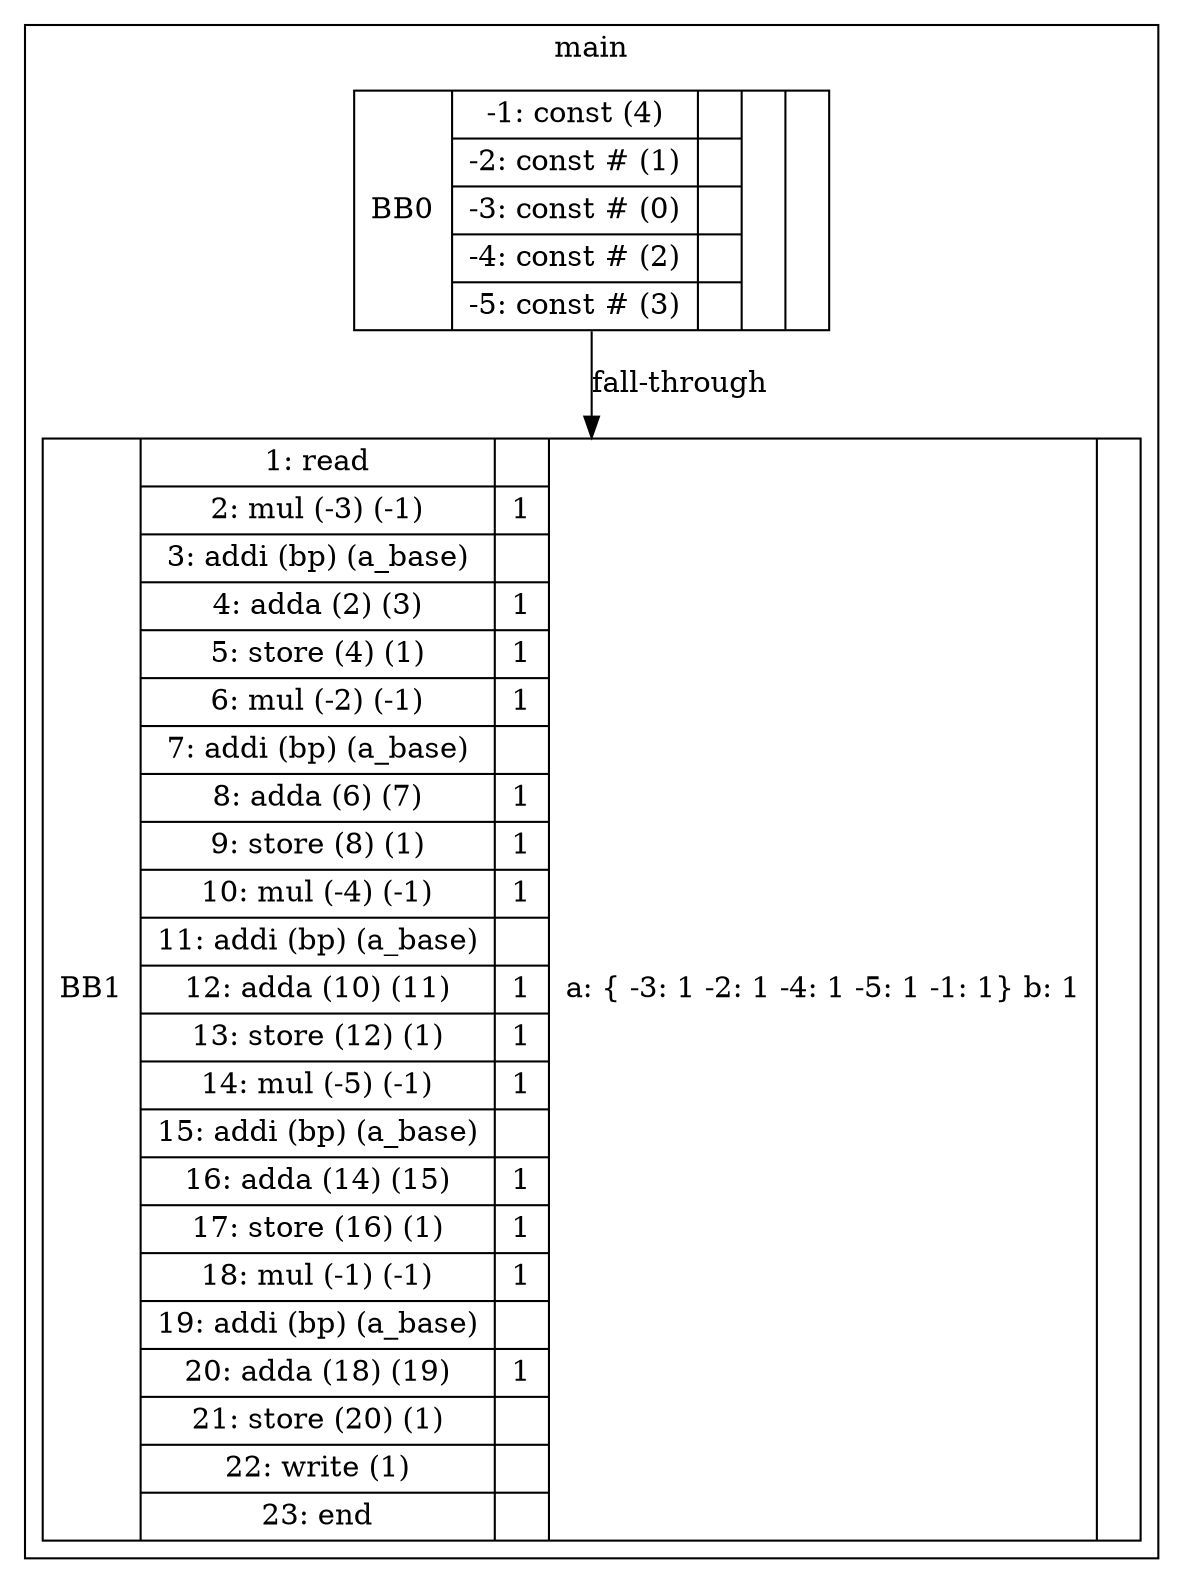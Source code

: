 digraph G{
			bb0[shape=record, weight=0, label="<b>BB0|{-1: const (4) |-2: const # (1) |-3: const # (0) |-4: const # (2) |-5: const # (3) }|{||||}|{}|{}"];
		bb1[shape=record, weight=1, label="<b>BB1|{1: read  |2: mul (-3) (-1)|3: addi (bp) (a_base)|4: adda (2) (3)|5: store (4) (1)|6: mul (-2) (-1)|7: addi (bp) (a_base)|8: adda (6) (7)|9: store (8) (1)|10: mul (-4) (-1)|11: addi (bp) (a_base)|12: adda (10) (11)|13: store (12) (1)|14: mul (-5) (-1)|15: addi (bp) (a_base)|16: adda (14) (15)|17: store (16) (1)|18: mul (-1) (-1)|19: addi (bp) (a_base)|20: adda (18) (19)|21: store (20) (1)|22: write (1) |23: end  }|{|1||1|1|1||1|1|1||1|1|1||1|1|1||1|||}|{    a: 
\{      -3: 1
      -2: 1
      -4: 1
      -5: 1
      -1: 1
\}    b: 1
}|{}"];
	
subgraph cluster_main{
rankdir=LR;
	label=main
			bb0:s->bb1:n[label="fall-through"];
		
}
}